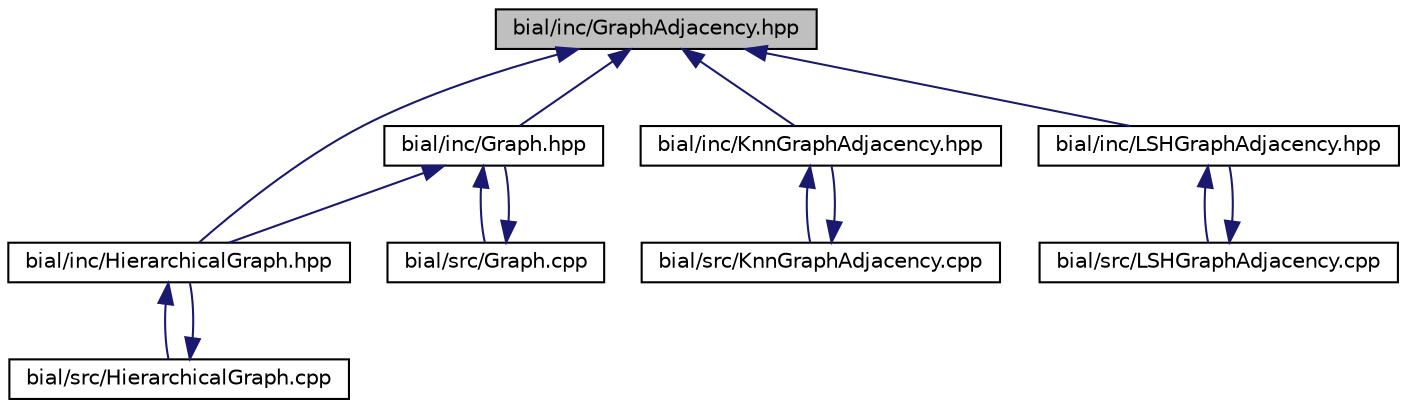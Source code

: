 digraph "bial/inc/GraphAdjacency.hpp"
{
  edge [fontname="Helvetica",fontsize="10",labelfontname="Helvetica",labelfontsize="10"];
  node [fontname="Helvetica",fontsize="10",shape=record];
  Node1 [label="bial/inc/GraphAdjacency.hpp",height=0.2,width=0.4,color="black", fillcolor="grey75", style="filled", fontcolor="black"];
  Node1 -> Node2 [dir="back",color="midnightblue",fontsize="10",style="solid",fontname="Helvetica"];
  Node2 [label="bial/inc/Graph.hpp",height=0.2,width=0.4,color="black", fillcolor="white", style="filled",URL="$_graph_8hpp.html"];
  Node2 -> Node3 [dir="back",color="midnightblue",fontsize="10",style="solid",fontname="Helvetica"];
  Node3 [label="bial/inc/HierarchicalGraph.hpp",height=0.2,width=0.4,color="black", fillcolor="white", style="filled",URL="$_hierarchical_graph_8hpp.html"];
  Node3 -> Node4 [dir="back",color="midnightblue",fontsize="10",style="solid",fontname="Helvetica"];
  Node4 [label="bial/src/HierarchicalGraph.cpp",height=0.2,width=0.4,color="black", fillcolor="white", style="filled",URL="$_hierarchical_graph_8cpp.html"];
  Node4 -> Node3 [dir="back",color="midnightblue",fontsize="10",style="solid",fontname="Helvetica"];
  Node2 -> Node5 [dir="back",color="midnightblue",fontsize="10",style="solid",fontname="Helvetica"];
  Node5 [label="bial/src/Graph.cpp",height=0.2,width=0.4,color="black", fillcolor="white", style="filled",URL="$_graph_8cpp.html"];
  Node5 -> Node2 [dir="back",color="midnightblue",fontsize="10",style="solid",fontname="Helvetica"];
  Node1 -> Node3 [dir="back",color="midnightblue",fontsize="10",style="solid",fontname="Helvetica"];
  Node1 -> Node6 [dir="back",color="midnightblue",fontsize="10",style="solid",fontname="Helvetica"];
  Node6 [label="bial/inc/KnnGraphAdjacency.hpp",height=0.2,width=0.4,color="black", fillcolor="white", style="filled",URL="$_knn_graph_adjacency_8hpp.html"];
  Node6 -> Node7 [dir="back",color="midnightblue",fontsize="10",style="solid",fontname="Helvetica"];
  Node7 [label="bial/src/KnnGraphAdjacency.cpp",height=0.2,width=0.4,color="black", fillcolor="white", style="filled",URL="$_knn_graph_adjacency_8cpp.html"];
  Node7 -> Node6 [dir="back",color="midnightblue",fontsize="10",style="solid",fontname="Helvetica"];
  Node1 -> Node8 [dir="back",color="midnightblue",fontsize="10",style="solid",fontname="Helvetica"];
  Node8 [label="bial/inc/LSHGraphAdjacency.hpp",height=0.2,width=0.4,color="black", fillcolor="white", style="filled",URL="$_l_s_h_graph_adjacency_8hpp.html"];
  Node8 -> Node9 [dir="back",color="midnightblue",fontsize="10",style="solid",fontname="Helvetica"];
  Node9 [label="bial/src/LSHGraphAdjacency.cpp",height=0.2,width=0.4,color="black", fillcolor="white", style="filled",URL="$_l_s_h_graph_adjacency_8cpp.html"];
  Node9 -> Node8 [dir="back",color="midnightblue",fontsize="10",style="solid",fontname="Helvetica"];
}

